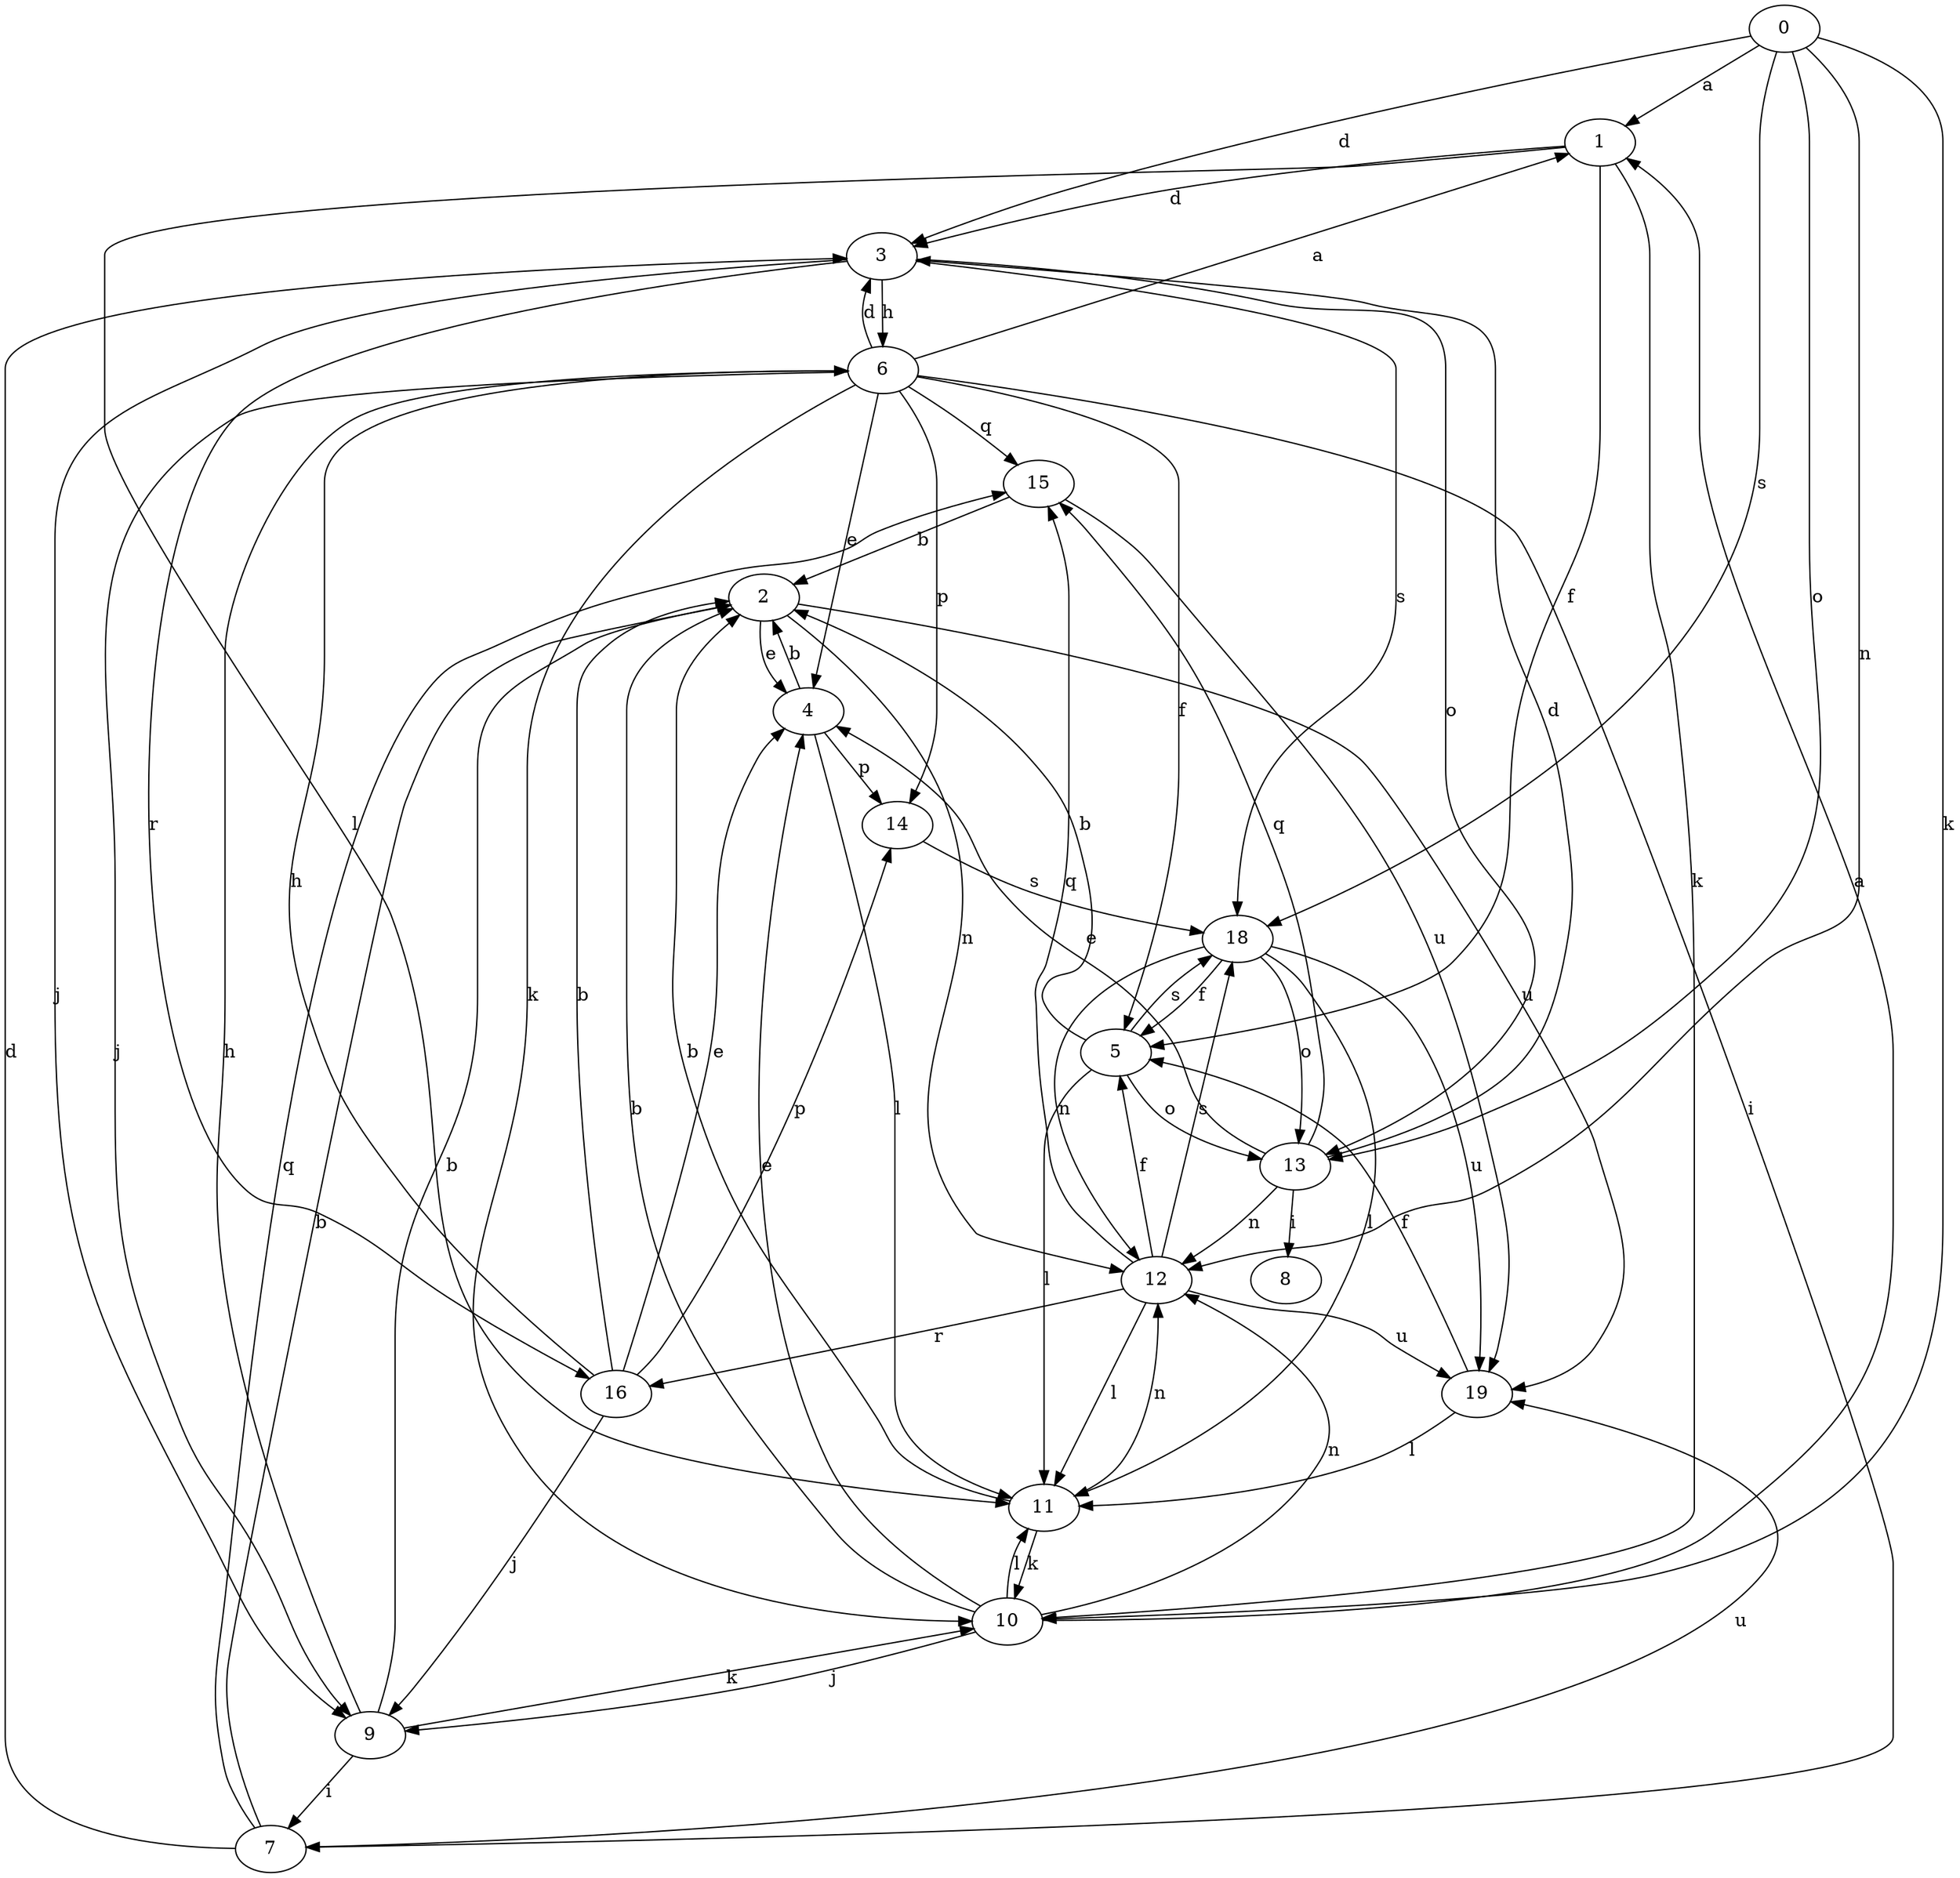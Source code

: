 strict digraph  {
0;
1;
2;
3;
4;
5;
6;
7;
8;
9;
10;
11;
12;
13;
14;
15;
16;
18;
19;
0 -> 1  [label=a];
0 -> 3  [label=d];
0 -> 10  [label=k];
0 -> 12  [label=n];
0 -> 13  [label=o];
0 -> 18  [label=s];
1 -> 3  [label=d];
1 -> 5  [label=f];
1 -> 10  [label=k];
1 -> 11  [label=l];
2 -> 4  [label=e];
2 -> 12  [label=n];
2 -> 19  [label=u];
3 -> 6  [label=h];
3 -> 9  [label=j];
3 -> 13  [label=o];
3 -> 16  [label=r];
3 -> 18  [label=s];
4 -> 2  [label=b];
4 -> 11  [label=l];
4 -> 14  [label=p];
5 -> 2  [label=b];
5 -> 11  [label=l];
5 -> 13  [label=o];
5 -> 18  [label=s];
6 -> 1  [label=a];
6 -> 3  [label=d];
6 -> 4  [label=e];
6 -> 5  [label=f];
6 -> 7  [label=i];
6 -> 9  [label=j];
6 -> 10  [label=k];
6 -> 14  [label=p];
6 -> 15  [label=q];
7 -> 2  [label=b];
7 -> 3  [label=d];
7 -> 15  [label=q];
7 -> 19  [label=u];
9 -> 2  [label=b];
9 -> 6  [label=h];
9 -> 7  [label=i];
9 -> 10  [label=k];
10 -> 1  [label=a];
10 -> 2  [label=b];
10 -> 4  [label=e];
10 -> 9  [label=j];
10 -> 11  [label=l];
10 -> 12  [label=n];
11 -> 2  [label=b];
11 -> 10  [label=k];
11 -> 12  [label=n];
12 -> 5  [label=f];
12 -> 11  [label=l];
12 -> 15  [label=q];
12 -> 16  [label=r];
12 -> 18  [label=s];
12 -> 19  [label=u];
13 -> 3  [label=d];
13 -> 4  [label=e];
13 -> 8  [label=i];
13 -> 12  [label=n];
13 -> 15  [label=q];
14 -> 18  [label=s];
15 -> 2  [label=b];
15 -> 19  [label=u];
16 -> 2  [label=b];
16 -> 4  [label=e];
16 -> 6  [label=h];
16 -> 9  [label=j];
16 -> 14  [label=p];
18 -> 5  [label=f];
18 -> 11  [label=l];
18 -> 12  [label=n];
18 -> 13  [label=o];
18 -> 19  [label=u];
19 -> 5  [label=f];
19 -> 11  [label=l];
}
